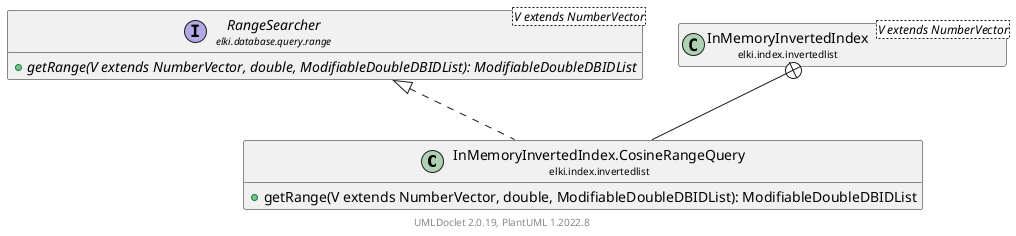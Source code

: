 @startuml
    remove .*\.(Instance|Par|Parameterizer|Factory)$
    set namespaceSeparator none
    hide empty fields
    hide empty methods

    class "<size:14>InMemoryInvertedIndex.CosineRangeQuery\n<size:10>elki.index.invertedlist" as elki.index.invertedlist.InMemoryInvertedIndex.CosineRangeQuery [[InMemoryInvertedIndex.CosineRangeQuery.html]] {
        +getRange(V extends NumberVector, double, ModifiableDoubleDBIDList): ModifiableDoubleDBIDList
    }

    interface "<size:14>RangeSearcher\n<size:10>elki.database.query.range" as elki.database.query.range.RangeSearcher<V extends NumberVector> [[../../database/query/range/RangeSearcher.html]] {
        {abstract} +getRange(V extends NumberVector, double, ModifiableDoubleDBIDList): ModifiableDoubleDBIDList
    }
    class "<size:14>InMemoryInvertedIndex\n<size:10>elki.index.invertedlist" as elki.index.invertedlist.InMemoryInvertedIndex<V extends NumberVector> [[InMemoryInvertedIndex.html]]

    elki.database.query.range.RangeSearcher <|.. elki.index.invertedlist.InMemoryInvertedIndex.CosineRangeQuery
    elki.index.invertedlist.InMemoryInvertedIndex +-- elki.index.invertedlist.InMemoryInvertedIndex.CosineRangeQuery

    center footer UMLDoclet 2.0.19, PlantUML 1.2022.8
@enduml

